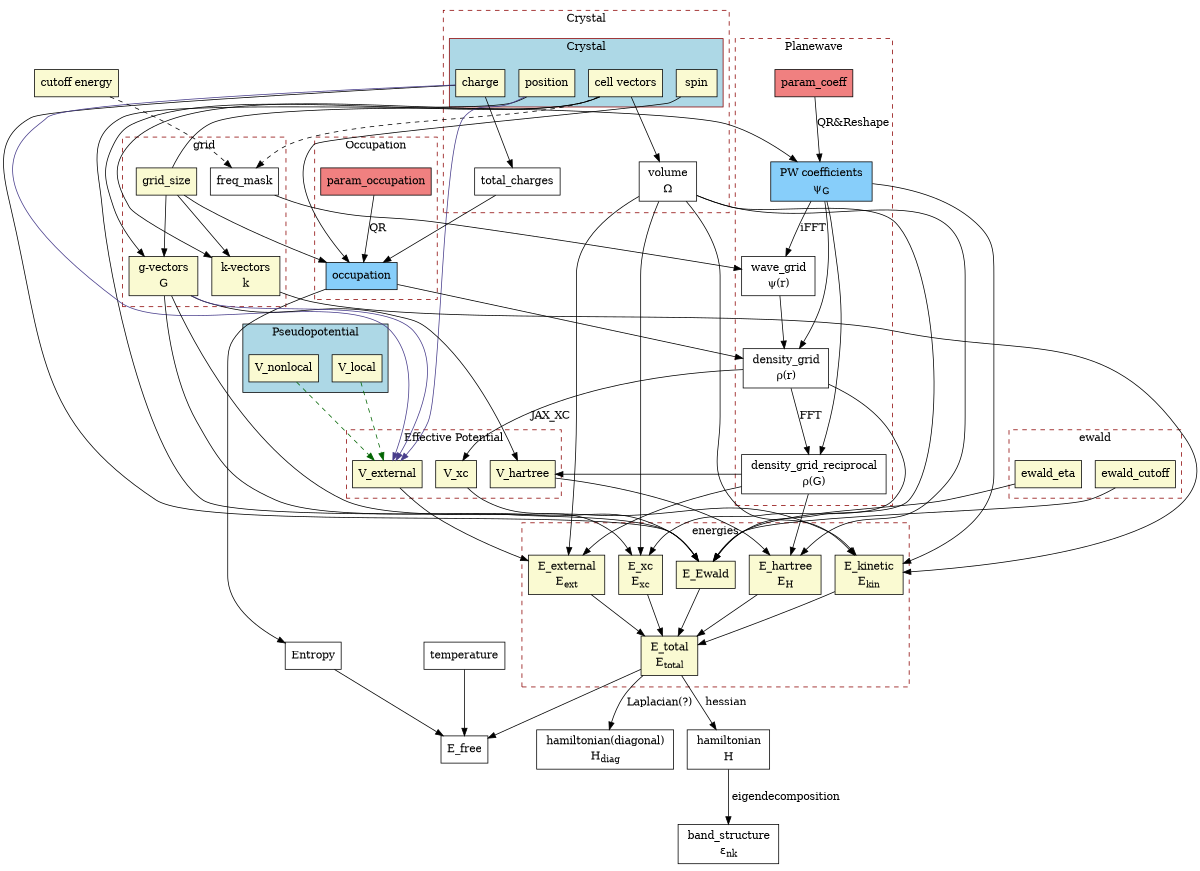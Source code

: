 digraph G {
  graph [page="8,6", size="8, 6", ratio=fill]
  node [shape=box]
  cellvec [label="cell vectors", style="filled", fillcolor=lightgoldenrodyellow]
  spin [label="spin", style="filled", fillcolor=lightgoldenrodyellow]
  position [label="position", style="filled", fillcolor=lightgoldenrodyellow]
  charge [label="charge", style="filled", fillcolor=lightgoldenrodyellow]
  cutoff [label="cutoff energy", style="filled", fillcolor=lightgoldenrodyellow]
  
  v_local [label="V_local", style="filled", fillcolor=lightgoldenrodyellow]
  v_nonlocal [label="V_nonlocal", style="filled", fillcolor=lightgoldenrodyellow]
  
  coeff [label=<<TABLE BORDER="0" CELLBORDER="0"><TR><TD>PW coefficients</TD></TR><TR><TD>ψ<SUB>G</SUB></TD></TR></TABLE>>, style="filled", fillcolor=lightskyblue]
  param_coeff [label="param_coeff", style="filled", fillcolor=lightcoral]
  
  occupation [label="occupation", style="filled", fillcolor=lightskyblue]
  param_occ [label="param_occupation", style="filled", fillcolor=lightcoral]
  
  wave_r [label=<<TABLE BORDER="0" CELLBORDER="0"><TR><TD>wave_grid</TD></TR><TR><TD>ψ(r)</TD></TR></TABLE>>]
  dens_r [label=<<TABLE BORDER="0" CELLBORDER="0"><TR><TD>density_grid</TD></TR><TR><TD>ρ(r)</TD></TR></TABLE>>]
  dens_g [label=<<TABLE BORDER="0" CELLBORDER="0"><TR><TD>density_grid_reciprocal</TD></TR><TR><TD>ρ(G)</TD></TR></TABLE>>]
  
  vol [label=<<TABLE BORDER="0" CELLBORDER="0"><TR><TD>volume</TD></TR><TR><TD>Ω</TD></TR></TABLE>>]
  gpts [label=<<TABLE BORDER="0" CELLBORDER="0"><TR><TD>g-vectors</TD></TR><TR><TD>G</TD></TR></TABLE>>, style="filled", fillcolor=lightgoldenrodyellow]
  kpts [label=<<TABLE BORDER="0" CELLBORDER="0"><TR><TD>k-vectors</TD></TR><TR><TD>k</TD></TR></TABLE>>, style="filled", fillcolor=lightgoldenrodyellow]
  total_charge [label="total_charges"]
  
  e_har [label=<<TABLE BORDER="0" CELLBORDER="0"><TR><TD>E_hartree</TD></TR><TR><TD>E<SUB>H</SUB></TD></TR></TABLE>>, style="filled", fillcolor=lightgoldenrodyellow]
  e_ext [label=<<TABLE BORDER="0" CELLBORDER="0"><TR><TD>E_external</TD></TR><TR><TD>E<SUB>ext</SUB></TD></TR></TABLE>>, style="filled", fillcolor=lightgoldenrodyellow]
  e_xc [label=<<TABLE BORDER="0" CELLBORDER="0"><TR><TD>E_xc</TD></TR><TR><TD>E<SUB>xc</SUB></TD></TR></TABLE>>, style="filled", fillcolor=lightgoldenrodyellow]
  e_kin [label=<<TABLE BORDER="0" CELLBORDER="0"><TR><TD>E_kinetic</TD></TR><TR><TD>E<SUB>kin</SUB></TD></TR></TABLE>>, style="filled", fillcolor=lightgoldenrodyellow]
  e_ewald [label="E_Ewald", style="filled", fillcolor=lightgoldenrodyellow]
  e_total [label=<<TABLE BORDER="0" CELLBORDER="0"><TR><TD>E_total</TD></TR><TR><TD>E<SUB>total</SUB></TD></TR></TABLE>>, style="filled", fillcolor=lightgoldenrodyellow]
  
  v_har [label="V_hartree", style="filled", fillcolor=lightgoldenrodyellow]
  v_xc [label="V_xc", style="filled", fillcolor=lightgoldenrodyellow]
  v_ext [label="V_external", style="filled", fillcolor=lightgoldenrodyellow]
  grid_size [label = "grid_size", style="filled", fillcolor=lightgoldenrodyellow]
  
  hamil_matrix [label=<<TABLE BORDER="0" CELLBORDER="0"><TR><TD>hamiltonian</TD></TR><TR><TD>H</TD></TR></TABLE>>]
  hamil_matrix_diag [label=<<TABLE BORDER="0" CELLBORDER="0"><TR><TD>hamiltonian(diagonal)</TD></TR><TR><TD>H<SUB>diag</SUB></TD></TR></TABLE>>]
  
  band_structure [label=<<TABLE BORDER="0" CELLBORDER="0"><TR><TD>band_structure</TD></TR><TR><TD>ε<SUB>nk</SUB></TD></TR></TABLE>>]
  
  ####################################################
  
  param_coeff -> coeff [label="QR&Reshape"]
  coeff -> wave_r [label="iFFT"]
  
  wave_r -> dens_r
  dens_r -> dens_g [label="FFT"]
  
  cellvec -> freq_mask [style=dashed]
  cutoff -> freq_mask [style=dashed]
  
  param_occ -> occupation [label="QR"]
  
  subgraph cluster_ewald {
    label="ewald"
    shape=box
    style=dashed
    color=darkred
    // ewald_eta, ewald_cutoff
    ewald_eta [label="ewald_eta", style="filled", fillcolor=lightgoldenrodyellow]
    ewald_cutoff [label="ewald_cutoff", style="filled", fillcolor=lightgoldenrodyellow]
  }
  
  ewald_eta -> e_ewald
  ewald_cutoff -> e_ewald
  
  subgraph cluster_pp {
    label="Pseudopotential"
    shape=box
    style=filled
    fillcolor=lightblue
    v_local; v_nonlocal
  }
  
  subgraph cluster_potential {
    label="Effective Potential"
    shape=box
    style=dashed
    color=darkred
    v_har
    v_xc
    v_ext
  }
  
  subgraph cluster_cry {
    label="Crystal"
    shape=box
    style=dashed
    color=darkred
    vol;
    total_charge
    subgraph cluster_crystal {
      label="Crystal"
      shape=box
      style=filled
      fillcolor="lightblue"
      cellvec; charge; position; spin
    }
  }
  
  subgraph cluster_pot {
    label="Effective Potential"
    shape=box
    style=dashed
    color=darkred
    v_har
    v_xc
    v_ext
  }
  
  subgraph cluster_grid {
    label="grid"
    shape=box
    style=dashed
    color=darkred
    gpts; kpts; grid_size; freq_mask
  }
  
  subgraph cluster_energies {
    label="energies"
    shape=box
    style=dashed
    color=darkred
    e_har; e_ext; e_xc; e_kin; e_ewald; e_total;
  }
  
  subgraph cluster_pw {
    label="Planewave"
    shape=box
    style=dashed
    color=darkred
    coeff; param_coeff; wave_r; dens_r; dens_g;
    coeff -> dens_r
    coeff -> dens_g
  }
  
  subgraph cluster_occ {
    label="Occupation"
    shape=box
    style=dashed
    color=darkred
    occupation; param_occ
  }
  
  
  gpts -> e_ewald
  position -> e_ewald
  charge -> e_ewald
  
  charge -> total_charge
  cellvec -> vol
    
  vol -> e_ext
  vol -> e_har
  vol -> e_xc
  vol -> e_kin
  vol -> e_ewald
  
  v_local -> v_ext [style=dashed, color=darkgreen]
  v_nonlocal -> v_ext [style=dashed, color=darkgreen]
  
  v_ext -> e_ext
  dens_g -> e_ext
  
  position -> v_ext [color=darkslateblue]
  charge -> v_ext [color=darkslateblue]
  gpts -> v_ext [color=darkslateblue]
  
  cellvec -> gpts
  grid_size -> gpts
  grid_size -> kpts
  cellvec -> kpts
  
  grid_size -> coeff
  occupation -> dens_r
  
  grid_size -> occupation
  
  spin -> occupation
  total_charge -> occupation
  
  
  v_har -> e_har
  gpts -> v_har
  
  dens_g -> v_har
  dens_g -> e_har
  // gpts -> e_har
  dens_r -> v_xc [label = " JAX_XC"]
  dens_r -> e_xc
  v_xc -> e_xc  

  
  gpts -> e_kin
  kpts -> e_kin
  coeff -> e_kin
  
  e_har -> e_total
  e_ext -> e_total
  e_xc -> e_total
  e_kin -> e_total
  e_ewald -> e_total
  
  freq_mask -> wave_r
  
  e_total -> hamil_matrix [label=" hessian"]
  
  hamil_matrix -> band_structure [label=" eigendecomposition"]
  
  occupation -> Entropy
  
  Entropy -> E_free
  e_total -> E_free
  temperature -> E_free
  
  e_total -> hamil_matrix_diag [label=" Laplacian(?)"]
  
}
